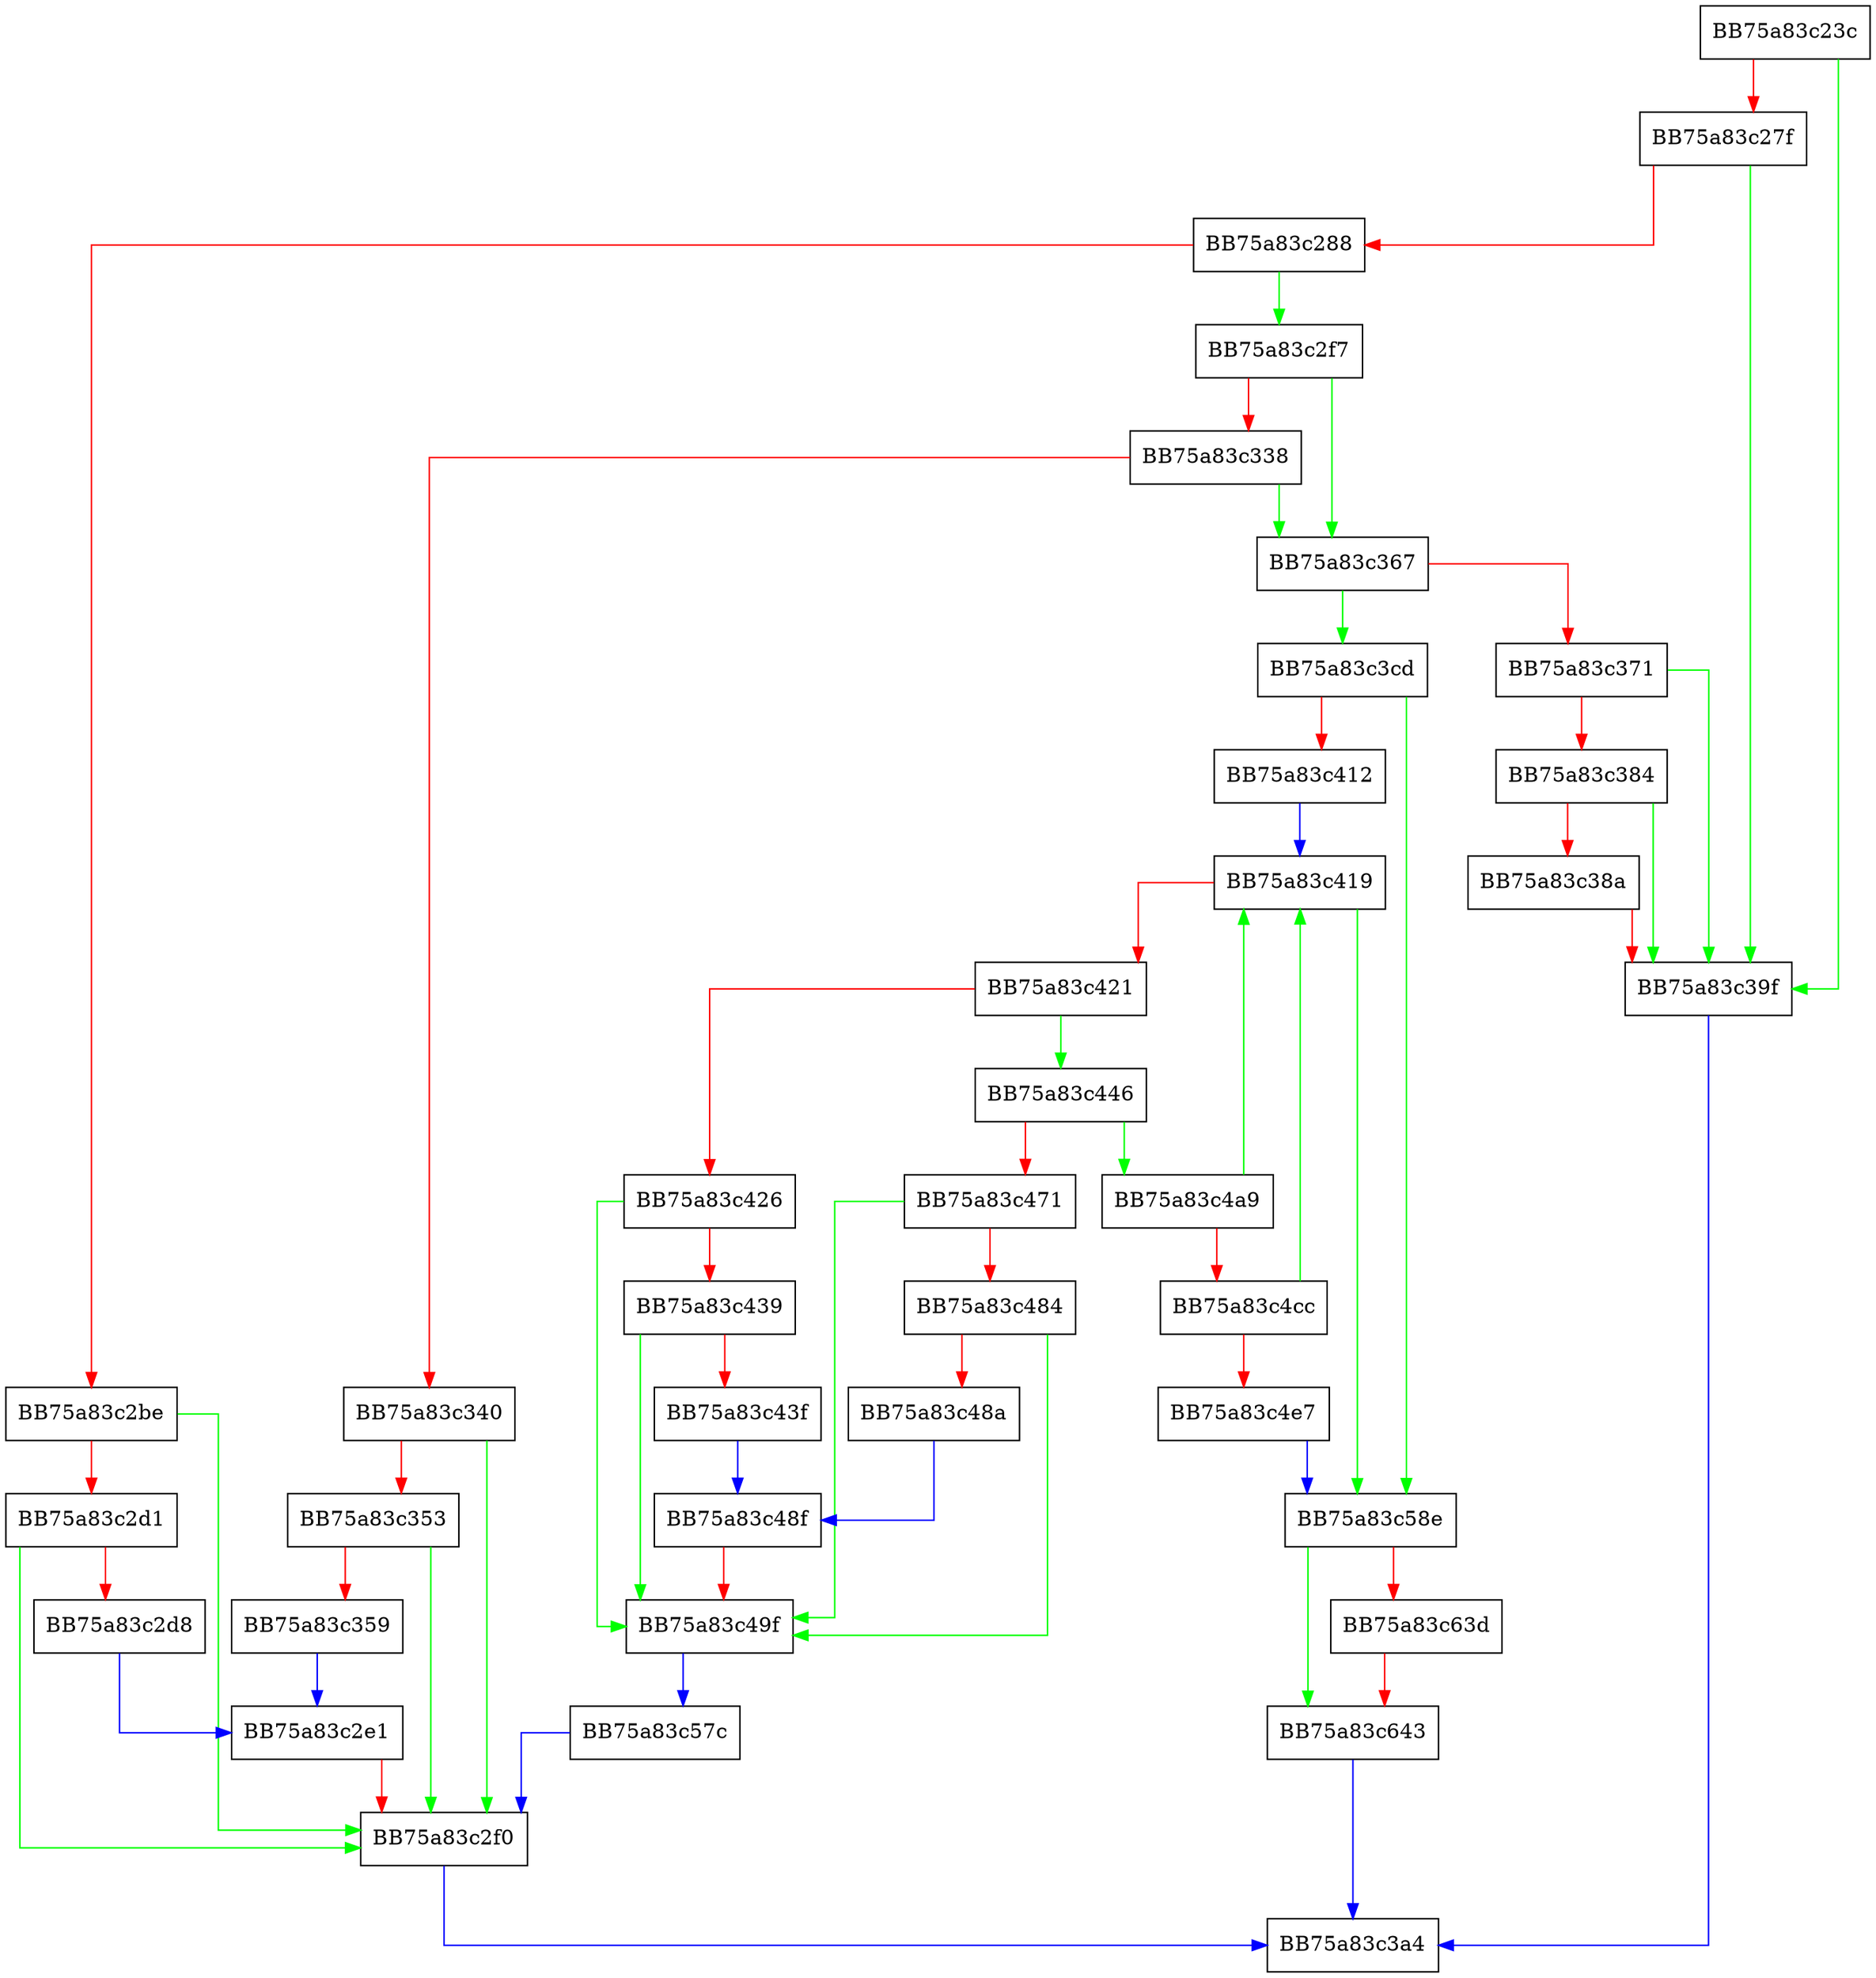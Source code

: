 digraph SaveConnectInfoToContext {
  node [shape="box"];
  graph [splines=ortho];
  BB75a83c23c -> BB75a83c39f [color="green"];
  BB75a83c23c -> BB75a83c27f [color="red"];
  BB75a83c27f -> BB75a83c39f [color="green"];
  BB75a83c27f -> BB75a83c288 [color="red"];
  BB75a83c288 -> BB75a83c2f7 [color="green"];
  BB75a83c288 -> BB75a83c2be [color="red"];
  BB75a83c2be -> BB75a83c2f0 [color="green"];
  BB75a83c2be -> BB75a83c2d1 [color="red"];
  BB75a83c2d1 -> BB75a83c2f0 [color="green"];
  BB75a83c2d1 -> BB75a83c2d8 [color="red"];
  BB75a83c2d8 -> BB75a83c2e1 [color="blue"];
  BB75a83c2e1 -> BB75a83c2f0 [color="red"];
  BB75a83c2f0 -> BB75a83c3a4 [color="blue"];
  BB75a83c2f7 -> BB75a83c367 [color="green"];
  BB75a83c2f7 -> BB75a83c338 [color="red"];
  BB75a83c338 -> BB75a83c367 [color="green"];
  BB75a83c338 -> BB75a83c340 [color="red"];
  BB75a83c340 -> BB75a83c2f0 [color="green"];
  BB75a83c340 -> BB75a83c353 [color="red"];
  BB75a83c353 -> BB75a83c2f0 [color="green"];
  BB75a83c353 -> BB75a83c359 [color="red"];
  BB75a83c359 -> BB75a83c2e1 [color="blue"];
  BB75a83c367 -> BB75a83c3cd [color="green"];
  BB75a83c367 -> BB75a83c371 [color="red"];
  BB75a83c371 -> BB75a83c39f [color="green"];
  BB75a83c371 -> BB75a83c384 [color="red"];
  BB75a83c384 -> BB75a83c39f [color="green"];
  BB75a83c384 -> BB75a83c38a [color="red"];
  BB75a83c38a -> BB75a83c39f [color="red"];
  BB75a83c39f -> BB75a83c3a4 [color="blue"];
  BB75a83c3cd -> BB75a83c58e [color="green"];
  BB75a83c3cd -> BB75a83c412 [color="red"];
  BB75a83c412 -> BB75a83c419 [color="blue"];
  BB75a83c419 -> BB75a83c58e [color="green"];
  BB75a83c419 -> BB75a83c421 [color="red"];
  BB75a83c421 -> BB75a83c446 [color="green"];
  BB75a83c421 -> BB75a83c426 [color="red"];
  BB75a83c426 -> BB75a83c49f [color="green"];
  BB75a83c426 -> BB75a83c439 [color="red"];
  BB75a83c439 -> BB75a83c49f [color="green"];
  BB75a83c439 -> BB75a83c43f [color="red"];
  BB75a83c43f -> BB75a83c48f [color="blue"];
  BB75a83c446 -> BB75a83c4a9 [color="green"];
  BB75a83c446 -> BB75a83c471 [color="red"];
  BB75a83c471 -> BB75a83c49f [color="green"];
  BB75a83c471 -> BB75a83c484 [color="red"];
  BB75a83c484 -> BB75a83c49f [color="green"];
  BB75a83c484 -> BB75a83c48a [color="red"];
  BB75a83c48a -> BB75a83c48f [color="blue"];
  BB75a83c48f -> BB75a83c49f [color="red"];
  BB75a83c49f -> BB75a83c57c [color="blue"];
  BB75a83c4a9 -> BB75a83c419 [color="green"];
  BB75a83c4a9 -> BB75a83c4cc [color="red"];
  BB75a83c4cc -> BB75a83c419 [color="green"];
  BB75a83c4cc -> BB75a83c4e7 [color="red"];
  BB75a83c4e7 -> BB75a83c58e [color="blue"];
  BB75a83c57c -> BB75a83c2f0 [color="blue"];
  BB75a83c58e -> BB75a83c643 [color="green"];
  BB75a83c58e -> BB75a83c63d [color="red"];
  BB75a83c63d -> BB75a83c643 [color="red"];
  BB75a83c643 -> BB75a83c3a4 [color="blue"];
}